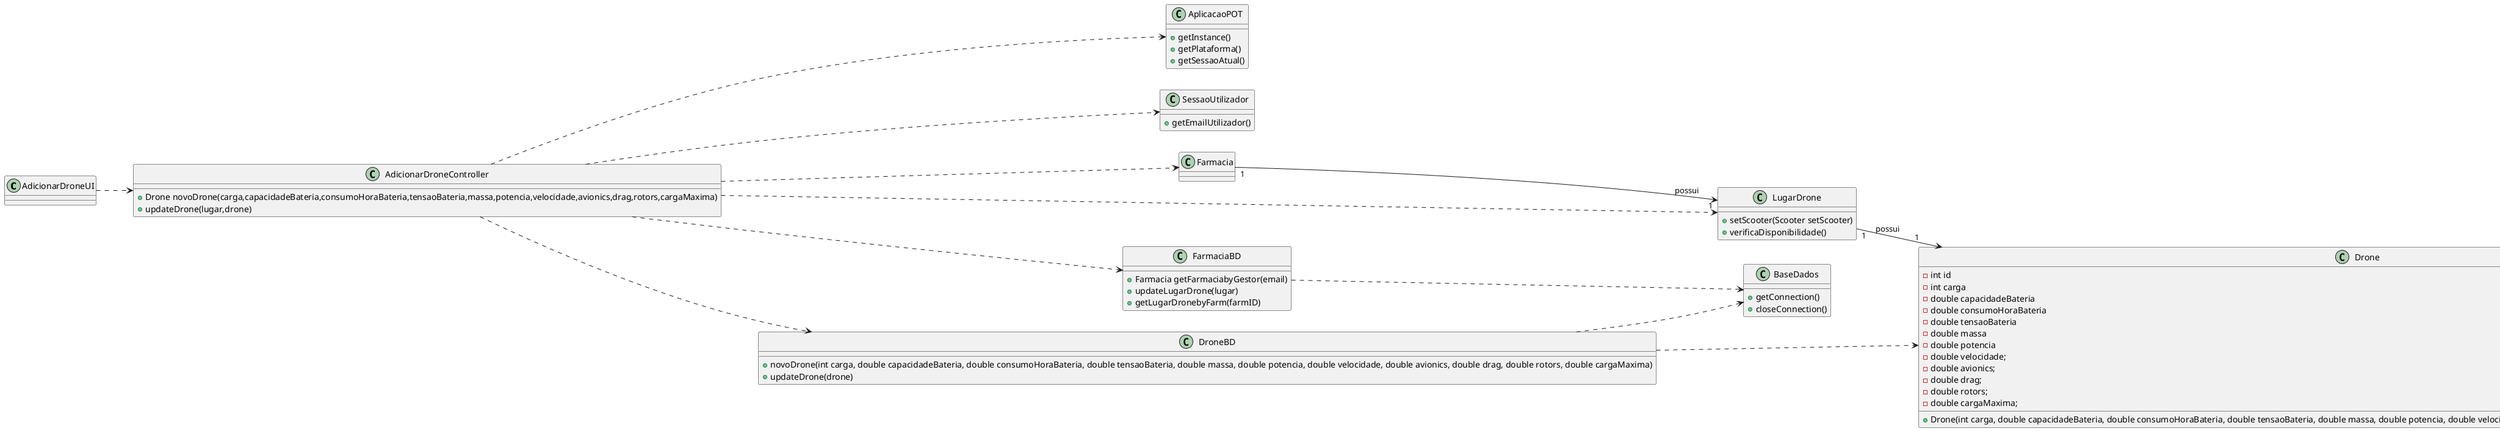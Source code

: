 @startuml
left to right direction

class AdicionarDroneUI{
}

class AdicionarDroneController{
+Drone novoDrone(carga,capacidadeBateria,consumoHoraBateria,tensaoBateria,massa,potencia,velocidade,avionics,drag,rotors,cargaMaxima)
+updateDrone(lugar,drone)
}

class AplicacaoPOT{
+getInstance()
+getPlataforma()
+getSessaoAtual()
}

class SessaoUtilizador{
+getEmailUtilizador()
}


class Farmacia{

}

class LugarDrone{
+setScooter(Scooter setScooter)
+verificaDisponibilidade()
}

class Drone{
-int id
-int carga
-double capacidadeBateria
-double consumoHoraBateria
-double tensaoBateria
-double massa
-double potencia
-double velocidade;
-double avionics;
-double drag;
-double rotors;
-double cargaMaxima;

+Drone(int carga, double capacidadeBateria, double consumoHoraBateria, double tensaoBateria, double massa, double potencia, double velocidade, double avionics, double drag, double rotors, double cargaMaxima)
}

class FarmaciaBD{
+Farmacia getFarmaciabyGestor(email)
+updateLugarDrone(lugar)
+getLugarDronebyFarm(farmID)
}

class BaseDados{
+getConnection()
+closeConnection()
}

class DroneBD{
+novoDrone(int carga, double capacidadeBateria, double consumoHoraBateria, double tensaoBateria, double massa, double potencia, double velocidade, double avionics, double drag, double rotors, double cargaMaxima)
+updateDrone(drone)
}

AdicionarDroneUI..> AdicionarDroneController

Farmacia "1" --> "1" LugarDrone: possui
LugarDrone "1" --> "1" Drone : possui

AdicionarDroneController ..> AplicacaoPOT

AdicionarDroneController ..> FarmaciaBD
AdicionarDroneController ..> DroneBD
AdicionarDroneController ..> SessaoUtilizador
AdicionarDroneController ..> Farmacia

AdicionarDroneController ..> LugarDrone

FarmaciaBD ..> BaseDados
DroneBD ..> BaseDados
DroneBD ..> Drone
@enduml